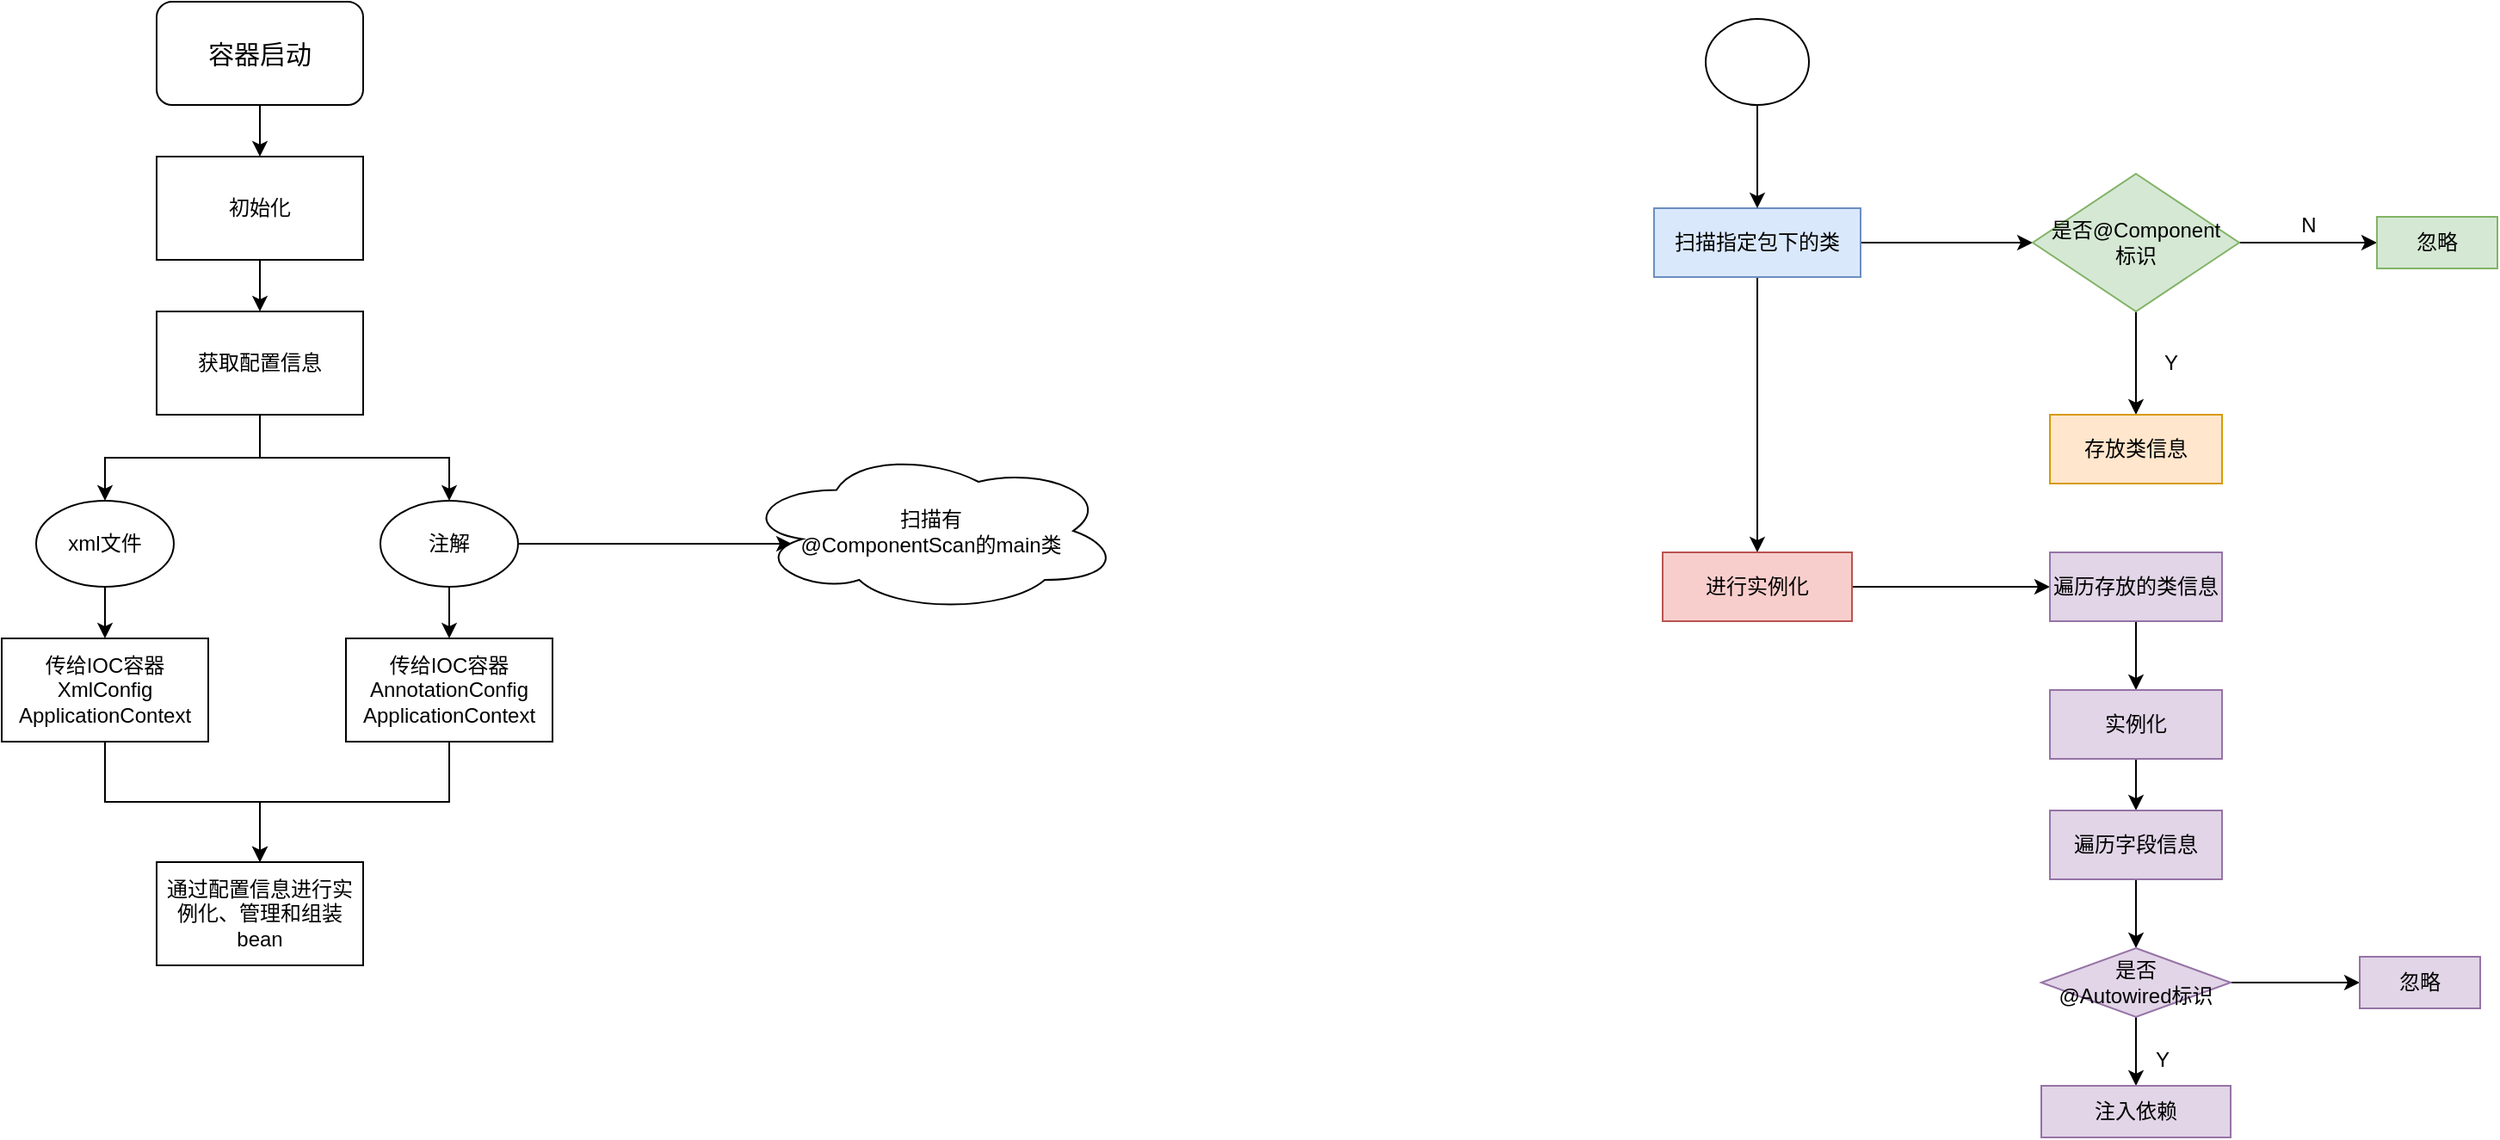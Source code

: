 <mxfile version="21.0.10" type="github">
  <diagram name="第 1 页" id="lUgvGcK6g5rGFBQgpwTD">
    <mxGraphModel dx="1434" dy="764" grid="1" gridSize="10" guides="1" tooltips="1" connect="1" arrows="1" fold="1" page="1" pageScale="1" pageWidth="2500" pageHeight="1600" math="0" shadow="0">
      <root>
        <mxCell id="0" />
        <mxCell id="1" parent="0" />
        <mxCell id="8Lkxm9cinw2jtZtVXZmy-1" value="&lt;font style=&quot;font-size: 15px;&quot;&gt;容器启动&lt;/font&gt;" style="rounded=1;whiteSpace=wrap;html=1;" parent="1" vertex="1">
          <mxGeometry x="100" y="20" width="120" height="60" as="geometry" />
        </mxCell>
        <mxCell id="8Lkxm9cinw2jtZtVXZmy-11" value="" style="edgeStyle=orthogonalEdgeStyle;rounded=0;orthogonalLoop=1;jettySize=auto;html=1;" parent="1" source="8Lkxm9cinw2jtZtVXZmy-1" target="8Lkxm9cinw2jtZtVXZmy-10" edge="1">
          <mxGeometry relative="1" as="geometry">
            <mxPoint x="160" y="80" as="sourcePoint" />
            <mxPoint x="160" y="170" as="targetPoint" />
          </mxGeometry>
        </mxCell>
        <mxCell id="8Lkxm9cinw2jtZtVXZmy-13" value="" style="edgeStyle=orthogonalEdgeStyle;rounded=0;orthogonalLoop=1;jettySize=auto;html=1;" parent="1" source="8Lkxm9cinw2jtZtVXZmy-10" target="8Lkxm9cinw2jtZtVXZmy-12" edge="1">
          <mxGeometry relative="1" as="geometry" />
        </mxCell>
        <mxCell id="8Lkxm9cinw2jtZtVXZmy-10" value="初始化" style="rounded=0;whiteSpace=wrap;html=1;" parent="1" vertex="1">
          <mxGeometry x="100" y="110" width="120" height="60" as="geometry" />
        </mxCell>
        <mxCell id="8Lkxm9cinw2jtZtVXZmy-23" style="edgeStyle=orthogonalEdgeStyle;rounded=0;orthogonalLoop=1;jettySize=auto;html=1;exitX=0.5;exitY=1;exitDx=0;exitDy=0;entryX=0.5;entryY=0;entryDx=0;entryDy=0;" parent="1" source="8Lkxm9cinw2jtZtVXZmy-12" target="8Lkxm9cinw2jtZtVXZmy-17" edge="1">
          <mxGeometry relative="1" as="geometry" />
        </mxCell>
        <mxCell id="8Lkxm9cinw2jtZtVXZmy-24" style="edgeStyle=orthogonalEdgeStyle;rounded=0;orthogonalLoop=1;jettySize=auto;html=1;exitX=0.5;exitY=1;exitDx=0;exitDy=0;" parent="1" source="8Lkxm9cinw2jtZtVXZmy-12" target="8Lkxm9cinw2jtZtVXZmy-14" edge="1">
          <mxGeometry relative="1" as="geometry" />
        </mxCell>
        <mxCell id="8Lkxm9cinw2jtZtVXZmy-12" value="获取配置信息" style="rounded=0;whiteSpace=wrap;html=1;" parent="1" vertex="1">
          <mxGeometry x="100" y="200" width="120" height="60" as="geometry" />
        </mxCell>
        <mxCell id="8Lkxm9cinw2jtZtVXZmy-22" style="edgeStyle=orthogonalEdgeStyle;rounded=0;orthogonalLoop=1;jettySize=auto;html=1;exitX=1;exitY=0.5;exitDx=0;exitDy=0;entryX=0.132;entryY=0.579;entryDx=0;entryDy=0;entryPerimeter=0;" parent="1" source="8Lkxm9cinw2jtZtVXZmy-14" target="8Lkxm9cinw2jtZtVXZmy-15" edge="1">
          <mxGeometry relative="1" as="geometry" />
        </mxCell>
        <mxCell id="8Lkxm9cinw2jtZtVXZmy-27" style="edgeStyle=orthogonalEdgeStyle;rounded=0;orthogonalLoop=1;jettySize=auto;html=1;exitX=0.5;exitY=1;exitDx=0;exitDy=0;" parent="1" source="8Lkxm9cinw2jtZtVXZmy-14" target="8Lkxm9cinw2jtZtVXZmy-26" edge="1">
          <mxGeometry relative="1" as="geometry" />
        </mxCell>
        <mxCell id="8Lkxm9cinw2jtZtVXZmy-14" value="注解" style="ellipse;whiteSpace=wrap;html=1;" parent="1" vertex="1">
          <mxGeometry x="230" y="310" width="80" height="50" as="geometry" />
        </mxCell>
        <mxCell id="8Lkxm9cinw2jtZtVXZmy-15" value="扫描有&lt;br&gt;@ComponentScan的main类" style="ellipse;shape=cloud;whiteSpace=wrap;html=1;" parent="1" vertex="1">
          <mxGeometry x="440" y="280" width="220" height="95" as="geometry" />
        </mxCell>
        <mxCell id="8Lkxm9cinw2jtZtVXZmy-25" style="edgeStyle=orthogonalEdgeStyle;rounded=0;orthogonalLoop=1;jettySize=auto;html=1;exitX=0.5;exitY=1;exitDx=0;exitDy=0;" parent="1" source="8Lkxm9cinw2jtZtVXZmy-17" target="8Lkxm9cinw2jtZtVXZmy-20" edge="1">
          <mxGeometry relative="1" as="geometry" />
        </mxCell>
        <mxCell id="8Lkxm9cinw2jtZtVXZmy-17" value="xml文件" style="ellipse;whiteSpace=wrap;html=1;" parent="1" vertex="1">
          <mxGeometry x="30" y="310" width="80" height="50" as="geometry" />
        </mxCell>
        <mxCell id="8Lkxm9cinw2jtZtVXZmy-29" value="" style="edgeStyle=orthogonalEdgeStyle;rounded=0;orthogonalLoop=1;jettySize=auto;html=1;" parent="1" source="8Lkxm9cinw2jtZtVXZmy-20" target="8Lkxm9cinw2jtZtVXZmy-28" edge="1">
          <mxGeometry relative="1" as="geometry" />
        </mxCell>
        <mxCell id="8Lkxm9cinw2jtZtVXZmy-20" value="传给IOC容器&lt;br&gt;XmlConfig&lt;br&gt;ApplicationContext" style="rounded=0;whiteSpace=wrap;html=1;" parent="1" vertex="1">
          <mxGeometry x="10" y="390" width="120" height="60" as="geometry" />
        </mxCell>
        <mxCell id="8Lkxm9cinw2jtZtVXZmy-30" style="edgeStyle=orthogonalEdgeStyle;rounded=0;orthogonalLoop=1;jettySize=auto;html=1;entryX=0.5;entryY=0;entryDx=0;entryDy=0;" parent="1" source="8Lkxm9cinw2jtZtVXZmy-26" target="8Lkxm9cinw2jtZtVXZmy-28" edge="1">
          <mxGeometry relative="1" as="geometry" />
        </mxCell>
        <mxCell id="8Lkxm9cinw2jtZtVXZmy-26" value="传给IOC容器&lt;br&gt;AnnotationConfig&lt;br&gt;ApplicationContext" style="rounded=0;whiteSpace=wrap;html=1;" parent="1" vertex="1">
          <mxGeometry x="210" y="390" width="120" height="60" as="geometry" />
        </mxCell>
        <mxCell id="8Lkxm9cinw2jtZtVXZmy-28" value="通过配置信息进行实例化、管理和组装bean" style="rounded=0;whiteSpace=wrap;html=1;" parent="1" vertex="1">
          <mxGeometry x="100" y="520" width="120" height="60" as="geometry" />
        </mxCell>
        <mxCell id="4gBQaKOKPIN-fdI8Jq8a-5" value="" style="edgeStyle=orthogonalEdgeStyle;rounded=0;orthogonalLoop=1;jettySize=auto;html=1;" edge="1" parent="1" source="4gBQaKOKPIN-fdI8Jq8a-1" target="4gBQaKOKPIN-fdI8Jq8a-4">
          <mxGeometry relative="1" as="geometry" />
        </mxCell>
        <mxCell id="4gBQaKOKPIN-fdI8Jq8a-13" value="" style="edgeStyle=orthogonalEdgeStyle;rounded=0;orthogonalLoop=1;jettySize=auto;html=1;" edge="1" parent="1" source="4gBQaKOKPIN-fdI8Jq8a-1" target="4gBQaKOKPIN-fdI8Jq8a-12">
          <mxGeometry relative="1" as="geometry" />
        </mxCell>
        <mxCell id="4gBQaKOKPIN-fdI8Jq8a-1" value="扫描指定包下的类" style="rounded=0;whiteSpace=wrap;html=1;fillColor=#dae8fc;strokeColor=#6c8ebf;" vertex="1" parent="1">
          <mxGeometry x="970" y="140" width="120" height="40" as="geometry" />
        </mxCell>
        <mxCell id="4gBQaKOKPIN-fdI8Jq8a-3" style="edgeStyle=orthogonalEdgeStyle;rounded=0;orthogonalLoop=1;jettySize=auto;html=1;exitX=0.5;exitY=1;exitDx=0;exitDy=0;entryX=0.5;entryY=0;entryDx=0;entryDy=0;" edge="1" parent="1" source="4gBQaKOKPIN-fdI8Jq8a-2" target="4gBQaKOKPIN-fdI8Jq8a-1">
          <mxGeometry relative="1" as="geometry" />
        </mxCell>
        <mxCell id="4gBQaKOKPIN-fdI8Jq8a-2" value="" style="ellipse;whiteSpace=wrap;html=1;" vertex="1" parent="1">
          <mxGeometry x="1000" y="30" width="60" height="50" as="geometry" />
        </mxCell>
        <mxCell id="4gBQaKOKPIN-fdI8Jq8a-7" value="" style="edgeStyle=orthogonalEdgeStyle;rounded=0;orthogonalLoop=1;jettySize=auto;html=1;" edge="1" parent="1" source="4gBQaKOKPIN-fdI8Jq8a-4" target="4gBQaKOKPIN-fdI8Jq8a-6">
          <mxGeometry relative="1" as="geometry" />
        </mxCell>
        <mxCell id="4gBQaKOKPIN-fdI8Jq8a-9" value="" style="edgeStyle=orthogonalEdgeStyle;rounded=0;orthogonalLoop=1;jettySize=auto;html=1;" edge="1" parent="1" source="4gBQaKOKPIN-fdI8Jq8a-4" target="4gBQaKOKPIN-fdI8Jq8a-8">
          <mxGeometry relative="1" as="geometry" />
        </mxCell>
        <mxCell id="4gBQaKOKPIN-fdI8Jq8a-4" value="是否@Component&lt;br&gt;标识" style="rhombus;whiteSpace=wrap;html=1;fillColor=#d5e8d4;strokeColor=#82b366;rounded=0;" vertex="1" parent="1">
          <mxGeometry x="1190" y="120" width="120" height="80" as="geometry" />
        </mxCell>
        <mxCell id="4gBQaKOKPIN-fdI8Jq8a-6" value="忽略" style="whiteSpace=wrap;html=1;fillColor=#d5e8d4;strokeColor=#82b366;rounded=0;" vertex="1" parent="1">
          <mxGeometry x="1390" y="145" width="70" height="30" as="geometry" />
        </mxCell>
        <mxCell id="4gBQaKOKPIN-fdI8Jq8a-8" value="存放类信息" style="whiteSpace=wrap;html=1;fillColor=#ffe6cc;strokeColor=#d79b00;rounded=0;" vertex="1" parent="1">
          <mxGeometry x="1200" y="260" width="100" height="40" as="geometry" />
        </mxCell>
        <mxCell id="4gBQaKOKPIN-fdI8Jq8a-10" value="N" style="text;html=1;align=center;verticalAlign=middle;resizable=0;points=[];autosize=1;strokeColor=none;fillColor=none;" vertex="1" parent="1">
          <mxGeometry x="1335" y="135" width="30" height="30" as="geometry" />
        </mxCell>
        <mxCell id="4gBQaKOKPIN-fdI8Jq8a-11" value="Y" style="text;html=1;align=center;verticalAlign=middle;resizable=0;points=[];autosize=1;strokeColor=none;fillColor=none;" vertex="1" parent="1">
          <mxGeometry x="1255" y="215" width="30" height="30" as="geometry" />
        </mxCell>
        <mxCell id="4gBQaKOKPIN-fdI8Jq8a-20" style="edgeStyle=orthogonalEdgeStyle;rounded=0;orthogonalLoop=1;jettySize=auto;html=1;exitX=1;exitY=0.5;exitDx=0;exitDy=0;entryX=0;entryY=0.5;entryDx=0;entryDy=0;" edge="1" parent="1" source="4gBQaKOKPIN-fdI8Jq8a-12" target="4gBQaKOKPIN-fdI8Jq8a-14">
          <mxGeometry relative="1" as="geometry" />
        </mxCell>
        <mxCell id="4gBQaKOKPIN-fdI8Jq8a-12" value="进行实例化" style="whiteSpace=wrap;html=1;fillColor=#f8cecc;strokeColor=#b85450;rounded=0;" vertex="1" parent="1">
          <mxGeometry x="975" y="340" width="110" height="40" as="geometry" />
        </mxCell>
        <mxCell id="4gBQaKOKPIN-fdI8Jq8a-17" value="" style="edgeStyle=orthogonalEdgeStyle;rounded=0;orthogonalLoop=1;jettySize=auto;html=1;" edge="1" parent="1" source="4gBQaKOKPIN-fdI8Jq8a-14" target="4gBQaKOKPIN-fdI8Jq8a-16">
          <mxGeometry relative="1" as="geometry" />
        </mxCell>
        <mxCell id="4gBQaKOKPIN-fdI8Jq8a-14" value="遍历存放的类信息" style="whiteSpace=wrap;html=1;fillColor=#e1d5e7;strokeColor=#9673a6;rounded=0;" vertex="1" parent="1">
          <mxGeometry x="1200" y="340" width="100" height="40" as="geometry" />
        </mxCell>
        <mxCell id="4gBQaKOKPIN-fdI8Jq8a-19" value="" style="edgeStyle=orthogonalEdgeStyle;rounded=0;orthogonalLoop=1;jettySize=auto;html=1;" edge="1" parent="1" source="4gBQaKOKPIN-fdI8Jq8a-16" target="4gBQaKOKPIN-fdI8Jq8a-18">
          <mxGeometry relative="1" as="geometry" />
        </mxCell>
        <mxCell id="4gBQaKOKPIN-fdI8Jq8a-16" value="实例化" style="whiteSpace=wrap;html=1;fillColor=#e1d5e7;strokeColor=#9673a6;rounded=0;" vertex="1" parent="1">
          <mxGeometry x="1200" y="420" width="100" height="40" as="geometry" />
        </mxCell>
        <mxCell id="4gBQaKOKPIN-fdI8Jq8a-24" value="" style="edgeStyle=orthogonalEdgeStyle;rounded=0;orthogonalLoop=1;jettySize=auto;html=1;" edge="1" parent="1" source="4gBQaKOKPIN-fdI8Jq8a-18" target="4gBQaKOKPIN-fdI8Jq8a-23">
          <mxGeometry relative="1" as="geometry" />
        </mxCell>
        <mxCell id="4gBQaKOKPIN-fdI8Jq8a-18" value="遍历字段信息" style="whiteSpace=wrap;html=1;fillColor=#e1d5e7;strokeColor=#9673a6;rounded=0;" vertex="1" parent="1">
          <mxGeometry x="1200" y="490" width="100" height="40" as="geometry" />
        </mxCell>
        <mxCell id="4gBQaKOKPIN-fdI8Jq8a-26" value="" style="edgeStyle=orthogonalEdgeStyle;rounded=0;orthogonalLoop=1;jettySize=auto;html=1;" edge="1" parent="1" source="4gBQaKOKPIN-fdI8Jq8a-23" target="4gBQaKOKPIN-fdI8Jq8a-25">
          <mxGeometry relative="1" as="geometry" />
        </mxCell>
        <mxCell id="4gBQaKOKPIN-fdI8Jq8a-29" value="" style="edgeStyle=orthogonalEdgeStyle;rounded=0;orthogonalLoop=1;jettySize=auto;html=1;" edge="1" parent="1" source="4gBQaKOKPIN-fdI8Jq8a-23" target="4gBQaKOKPIN-fdI8Jq8a-28">
          <mxGeometry relative="1" as="geometry" />
        </mxCell>
        <mxCell id="4gBQaKOKPIN-fdI8Jq8a-23" value="是否&lt;br&gt;@Autowired标识" style="rhombus;whiteSpace=wrap;html=1;fillColor=#e1d5e7;strokeColor=#9673a6;rounded=0;" vertex="1" parent="1">
          <mxGeometry x="1195" y="570" width="110" height="40" as="geometry" />
        </mxCell>
        <mxCell id="4gBQaKOKPIN-fdI8Jq8a-25" value="注入依赖" style="whiteSpace=wrap;html=1;fillColor=#e1d5e7;strokeColor=#9673a6;rounded=0;" vertex="1" parent="1">
          <mxGeometry x="1195" y="650" width="110" height="30" as="geometry" />
        </mxCell>
        <mxCell id="4gBQaKOKPIN-fdI8Jq8a-27" value="Y" style="text;html=1;align=center;verticalAlign=middle;resizable=0;points=[];autosize=1;strokeColor=none;fillColor=none;" vertex="1" parent="1">
          <mxGeometry x="1250" y="620" width="30" height="30" as="geometry" />
        </mxCell>
        <mxCell id="4gBQaKOKPIN-fdI8Jq8a-28" value="忽略" style="whiteSpace=wrap;html=1;fillColor=#e1d5e7;strokeColor=#9673a6;rounded=0;" vertex="1" parent="1">
          <mxGeometry x="1380" y="575" width="70" height="30" as="geometry" />
        </mxCell>
      </root>
    </mxGraphModel>
  </diagram>
</mxfile>
